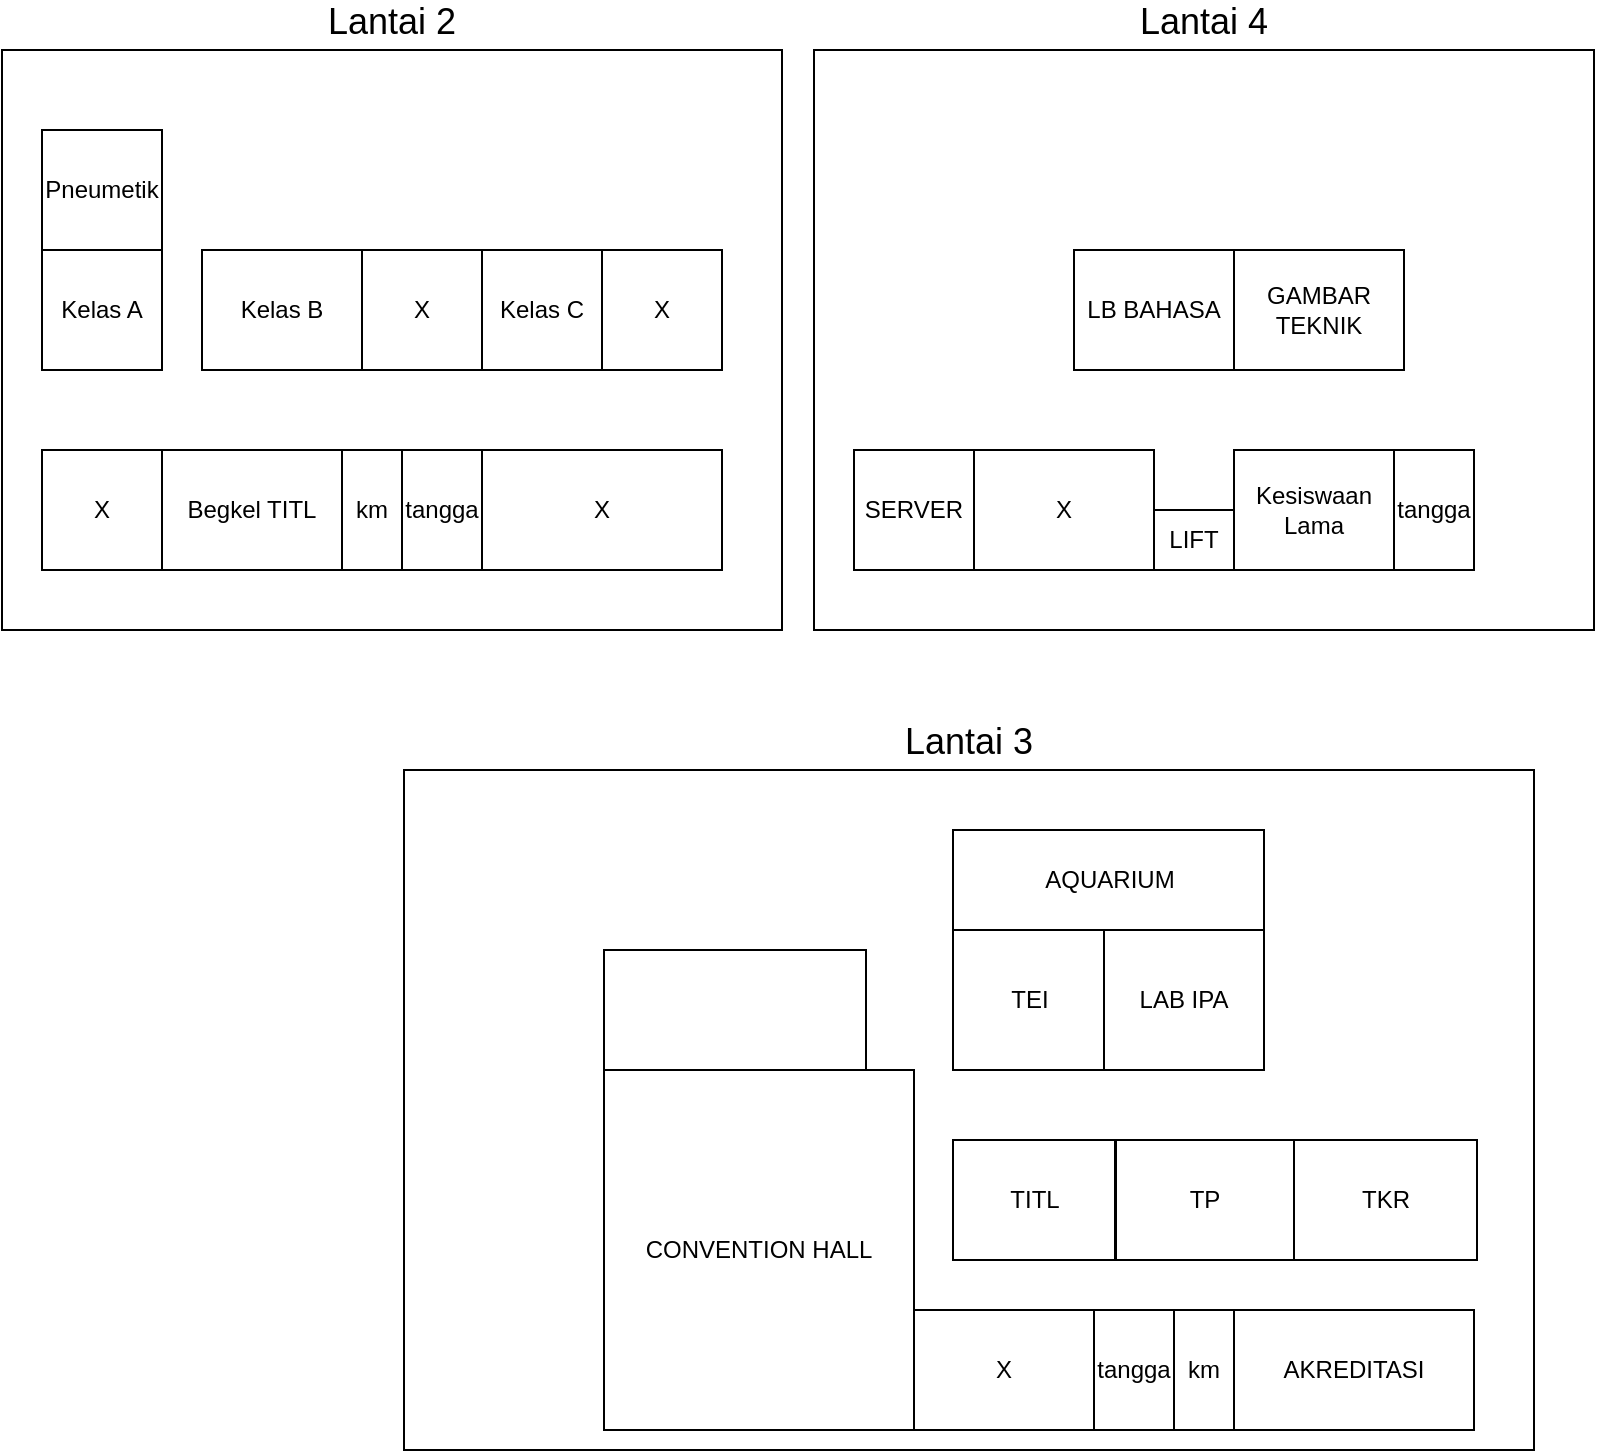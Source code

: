 <mxfile version="27.1.6">
  <diagram name="Halaman-1" id="R6oPI6uiMx98sxY8Ym2y">
    <mxGraphModel dx="658" dy="586" grid="1" gridSize="10" guides="1" tooltips="1" connect="1" arrows="1" fold="1" page="1" pageScale="1" pageWidth="827" pageHeight="1169" math="0" shadow="0">
      <root>
        <mxCell id="0" />
        <mxCell id="1" parent="0" />
        <mxCell id="iIIdw8pLbRfKMHtINdCc-13" value="Lantai 2" style="rounded=0;whiteSpace=wrap;html=1;labelPosition=center;verticalLabelPosition=top;align=center;verticalAlign=bottom;fontSize=18;" parent="1" vertex="1">
          <mxGeometry x="19" y="40" width="390" height="290" as="geometry" />
        </mxCell>
        <mxCell id="iIIdw8pLbRfKMHtINdCc-1" value="tangga" style="rounded=0;whiteSpace=wrap;html=1;" parent="1" vertex="1">
          <mxGeometry x="219" y="240" width="40" height="60" as="geometry" />
        </mxCell>
        <mxCell id="iIIdw8pLbRfKMHtINdCc-2" value="km" style="rounded=0;whiteSpace=wrap;html=1;" parent="1" vertex="1">
          <mxGeometry x="189" y="240" width="30" height="60" as="geometry" />
        </mxCell>
        <mxCell id="iIIdw8pLbRfKMHtINdCc-3" value="Begkel TITL" style="rounded=0;whiteSpace=wrap;html=1;" parent="1" vertex="1">
          <mxGeometry x="99" y="240" width="90" height="60" as="geometry" />
        </mxCell>
        <mxCell id="iIIdw8pLbRfKMHtINdCc-4" value="X" style="rounded=0;whiteSpace=wrap;html=1;" parent="1" vertex="1">
          <mxGeometry x="39" y="240" width="60" height="60" as="geometry" />
        </mxCell>
        <mxCell id="iIIdw8pLbRfKMHtINdCc-5" value="X" style="rounded=0;whiteSpace=wrap;html=1;" parent="1" vertex="1">
          <mxGeometry x="259" y="240" width="120" height="60" as="geometry" />
        </mxCell>
        <mxCell id="iIIdw8pLbRfKMHtINdCc-7" value="X" style="rounded=0;whiteSpace=wrap;html=1;" parent="1" vertex="1">
          <mxGeometry x="199" y="140" width="60" height="60" as="geometry" />
        </mxCell>
        <mxCell id="iIIdw8pLbRfKMHtINdCc-8" value="Kelas C" style="rounded=0;whiteSpace=wrap;html=1;" parent="1" vertex="1">
          <mxGeometry x="259" y="140" width="60" height="60" as="geometry" />
        </mxCell>
        <mxCell id="iIIdw8pLbRfKMHtINdCc-9" value="X" style="rounded=0;whiteSpace=wrap;html=1;" parent="1" vertex="1">
          <mxGeometry x="319" y="140" width="60" height="60" as="geometry" />
        </mxCell>
        <mxCell id="iIIdw8pLbRfKMHtINdCc-10" value="Kelas B" style="rounded=0;whiteSpace=wrap;html=1;" parent="1" vertex="1">
          <mxGeometry x="119" y="140" width="80" height="60" as="geometry" />
        </mxCell>
        <mxCell id="iIIdw8pLbRfKMHtINdCc-11" value="Kelas A" style="rounded=0;whiteSpace=wrap;html=1;" parent="1" vertex="1">
          <mxGeometry x="39" y="140" width="60" height="60" as="geometry" />
        </mxCell>
        <mxCell id="iIIdw8pLbRfKMHtINdCc-12" value="Pneumetik" style="rounded=0;whiteSpace=wrap;html=1;" parent="1" vertex="1">
          <mxGeometry x="39" y="80" width="60" height="60" as="geometry" />
        </mxCell>
        <mxCell id="iIIdw8pLbRfKMHtINdCc-14" value="Lantai 3" style="rounded=0;whiteSpace=wrap;html=1;labelPosition=center;verticalLabelPosition=top;align=center;verticalAlign=bottom;fontSize=18;" parent="1" vertex="1">
          <mxGeometry x="220" y="400" width="565" height="340" as="geometry" />
        </mxCell>
        <mxCell id="iIIdw8pLbRfKMHtINdCc-15" value="tangga" style="rounded=0;whiteSpace=wrap;html=1;" parent="1" vertex="1">
          <mxGeometry x="565" y="670" width="40" height="60" as="geometry" />
        </mxCell>
        <mxCell id="iIIdw8pLbRfKMHtINdCc-16" value="km" style="rounded=0;whiteSpace=wrap;html=1;" parent="1" vertex="1">
          <mxGeometry x="605" y="670" width="30" height="60" as="geometry" />
        </mxCell>
        <mxCell id="iIIdw8pLbRfKMHtINdCc-17" value="X" style="rounded=0;whiteSpace=wrap;html=1;" parent="1" vertex="1">
          <mxGeometry x="475" y="670" width="90" height="60" as="geometry" />
        </mxCell>
        <mxCell id="iIIdw8pLbRfKMHtINdCc-19" value="AKREDITASI" style="rounded=0;whiteSpace=wrap;html=1;" parent="1" vertex="1">
          <mxGeometry x="635" y="670" width="120" height="60" as="geometry" />
        </mxCell>
        <mxCell id="iIIdw8pLbRfKMHtINdCc-21" value="TP" style="rounded=0;whiteSpace=wrap;html=1;" parent="1" vertex="1">
          <mxGeometry x="576" y="585" width="89" height="60" as="geometry" />
        </mxCell>
        <mxCell id="iIIdw8pLbRfKMHtINdCc-22" value="TKR" style="rounded=0;whiteSpace=wrap;html=1;" parent="1" vertex="1">
          <mxGeometry x="665" y="585" width="91.5" height="60" as="geometry" />
        </mxCell>
        <mxCell id="iIIdw8pLbRfKMHtINdCc-23" value="TITL" style="rounded=0;whiteSpace=wrap;html=1;" parent="1" vertex="1">
          <mxGeometry x="494.5" y="585" width="81" height="60" as="geometry" />
        </mxCell>
        <mxCell id="iIIdw8pLbRfKMHtINdCc-26" value="Lantai 4" style="rounded=0;whiteSpace=wrap;html=1;labelPosition=center;verticalLabelPosition=top;align=center;verticalAlign=bottom;fontSize=18;" parent="1" vertex="1">
          <mxGeometry x="425" y="40" width="390" height="290" as="geometry" />
        </mxCell>
        <mxCell id="iIIdw8pLbRfKMHtINdCc-27" value="tangga" style="rounded=0;whiteSpace=wrap;html=1;" parent="1" vertex="1">
          <mxGeometry x="715" y="240" width="40" height="60" as="geometry" />
        </mxCell>
        <mxCell id="iIIdw8pLbRfKMHtINdCc-28" value="Kesiswaan Lama" style="rounded=0;whiteSpace=wrap;html=1;" parent="1" vertex="1">
          <mxGeometry x="635" y="240" width="80" height="60" as="geometry" />
        </mxCell>
        <mxCell id="iIIdw8pLbRfKMHtINdCc-29" value="X" style="rounded=0;whiteSpace=wrap;html=1;" parent="1" vertex="1">
          <mxGeometry x="505" y="240" width="90" height="60" as="geometry" />
        </mxCell>
        <mxCell id="iIIdw8pLbRfKMHtINdCc-30" value="SERVER" style="rounded=0;whiteSpace=wrap;html=1;" parent="1" vertex="1">
          <mxGeometry x="445" y="240" width="60" height="60" as="geometry" />
        </mxCell>
        <mxCell id="iIIdw8pLbRfKMHtINdCc-32" value="GAMBAR TEKNIK" style="rounded=0;whiteSpace=wrap;html=1;" parent="1" vertex="1">
          <mxGeometry x="635" y="140" width="85" height="60" as="geometry" />
        </mxCell>
        <mxCell id="iIIdw8pLbRfKMHtINdCc-35" value="LB BAHASA" style="rounded=0;whiteSpace=wrap;html=1;" parent="1" vertex="1">
          <mxGeometry x="555" y="140" width="80" height="60" as="geometry" />
        </mxCell>
        <mxCell id="iIIdw8pLbRfKMHtINdCc-38" value="TEI" style="rounded=0;whiteSpace=wrap;html=1;" parent="1" vertex="1">
          <mxGeometry x="494.5" y="480" width="75.5" height="70" as="geometry" />
        </mxCell>
        <mxCell id="iIIdw8pLbRfKMHtINdCc-39" value="AQUARIUM" style="rounded=0;whiteSpace=wrap;html=1;" parent="1" vertex="1">
          <mxGeometry x="494.5" y="430" width="155.5" height="50" as="geometry" />
        </mxCell>
        <mxCell id="iIIdw8pLbRfKMHtINdCc-40" value="LAB IPA" style="rounded=0;whiteSpace=wrap;html=1;" parent="1" vertex="1">
          <mxGeometry x="570" y="480" width="80" height="70" as="geometry" />
        </mxCell>
        <mxCell id="kzFb_Sxy3LPybFq5l0nC-1" value="" style="group" vertex="1" connectable="0" parent="1">
          <mxGeometry x="320" y="490" width="155" height="240" as="geometry" />
        </mxCell>
        <mxCell id="iIIdw8pLbRfKMHtINdCc-18" value="CONVENTION HALL" style="rounded=0;whiteSpace=wrap;html=1;shadow=0;" parent="kzFb_Sxy3LPybFq5l0nC-1" vertex="1">
          <mxGeometry y="60" width="155" height="180" as="geometry" />
        </mxCell>
        <mxCell id="iIIdw8pLbRfKMHtINdCc-41" value="" style="rounded=0;whiteSpace=wrap;html=1;shadow=0;" parent="kzFb_Sxy3LPybFq5l0nC-1" vertex="1">
          <mxGeometry width="131" height="60" as="geometry" />
        </mxCell>
        <mxCell id="kzFb_Sxy3LPybFq5l0nC-2" value="LIFT" style="rounded=0;whiteSpace=wrap;html=1;" vertex="1" parent="1">
          <mxGeometry x="595" y="270" width="40" height="30" as="geometry" />
        </mxCell>
      </root>
    </mxGraphModel>
  </diagram>
</mxfile>
